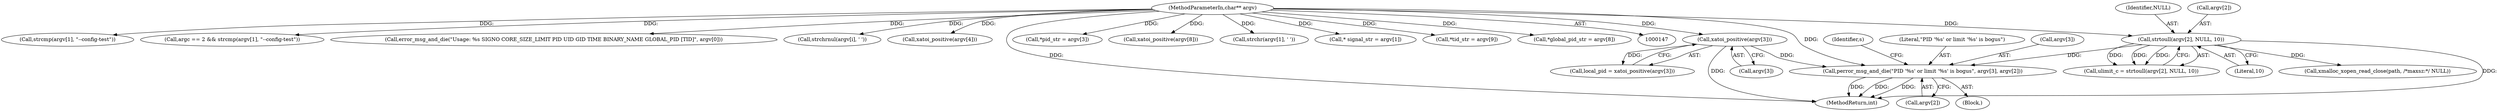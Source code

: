 digraph "0_abrt_3c1b60cfa62d39e5fff5a53a5bc53dae189e740e@array" {
"1000405" [label="(Call,perror_msg_and_die(\"PID '%s' or limit '%s' is bogus\", argv[3], argv[2]))"];
"1000387" [label="(Call,xatoi_positive(argv[3]))"];
"1000149" [label="(MethodParameterIn,char** argv)"];
"1000354" [label="(Call,strtoull(argv[2], NULL, 10))"];
"1000149" [label="(MethodParameterIn,char** argv)"];
"1000354" [label="(Call,strtoull(argv[2], NULL, 10))"];
"1000416" [label="(Identifier,s)"];
"1000291" [label="(Call,strcmp(argv[1], \"--config-test\"))"];
"1000287" [label="(Call,argc == 2 && strcmp(argv[1], \"--config-test\"))"];
"1000305" [label="(Call,error_msg_and_die(\"Usage: %s SIGNO CORE_SIZE_LIMIT PID UID GID TIME BINARY_NAME GLOBAL_PID [TID]\", argv[0]))"];
"1000330" [label="(Call,strchrnul(argv[i], ' '))"];
"1000387" [label="(Call,xatoi_positive(argv[3]))"];
"1000394" [label="(Call,xatoi_positive(argv[4]))"];
"1000406" [label="(Literal,\"PID '%s' or limit '%s' is bogus\")"];
"1000385" [label="(Call,local_pid = xatoi_positive(argv[3]))"];
"1000405" [label="(Call,perror_msg_and_die(\"PID '%s' or limit '%s' is bogus\", argv[3], argv[2]))"];
"1000494" [label="(Call,xmalloc_xopen_read_close(path, /*maxsz:*/ NULL))"];
"1000404" [label="(Block,)"];
"1001447" [label="(MethodReturn,int)"];
"1000379" [label="(Call,*pid_str = argv[3])"];
"1000437" [label="(Call,xatoi_positive(argv[8]))"];
"1000311" [label="(Call,strchr(argv[1], ' '))"];
"1000341" [label="(Call,* signal_str = argv[1])"];
"1000407" [label="(Call,argv[3])"];
"1000447" [label="(Call,*tid_str = argv[9])"];
"1000352" [label="(Call,ulimit_c = strtoull(argv[2], NULL, 10))"];
"1000429" [label="(Call,*global_pid_str = argv[8])"];
"1000358" [label="(Identifier,NULL)"];
"1000355" [label="(Call,argv[2])"];
"1000410" [label="(Call,argv[2])"];
"1000388" [label="(Call,argv[3])"];
"1000359" [label="(Literal,10)"];
"1000405" -> "1000404"  [label="AST: "];
"1000405" -> "1000410"  [label="CFG: "];
"1000406" -> "1000405"  [label="AST: "];
"1000407" -> "1000405"  [label="AST: "];
"1000410" -> "1000405"  [label="AST: "];
"1000416" -> "1000405"  [label="CFG: "];
"1000405" -> "1001447"  [label="DDG: "];
"1000405" -> "1001447"  [label="DDG: "];
"1000405" -> "1001447"  [label="DDG: "];
"1000387" -> "1000405"  [label="DDG: "];
"1000149" -> "1000405"  [label="DDG: "];
"1000354" -> "1000405"  [label="DDG: "];
"1000387" -> "1000385"  [label="AST: "];
"1000387" -> "1000388"  [label="CFG: "];
"1000388" -> "1000387"  [label="AST: "];
"1000385" -> "1000387"  [label="CFG: "];
"1000387" -> "1001447"  [label="DDG: "];
"1000387" -> "1000385"  [label="DDG: "];
"1000149" -> "1000387"  [label="DDG: "];
"1000149" -> "1000147"  [label="AST: "];
"1000149" -> "1001447"  [label="DDG: "];
"1000149" -> "1000287"  [label="DDG: "];
"1000149" -> "1000291"  [label="DDG: "];
"1000149" -> "1000305"  [label="DDG: "];
"1000149" -> "1000311"  [label="DDG: "];
"1000149" -> "1000330"  [label="DDG: "];
"1000149" -> "1000341"  [label="DDG: "];
"1000149" -> "1000354"  [label="DDG: "];
"1000149" -> "1000379"  [label="DDG: "];
"1000149" -> "1000394"  [label="DDG: "];
"1000149" -> "1000429"  [label="DDG: "];
"1000149" -> "1000437"  [label="DDG: "];
"1000149" -> "1000447"  [label="DDG: "];
"1000354" -> "1000352"  [label="AST: "];
"1000354" -> "1000359"  [label="CFG: "];
"1000355" -> "1000354"  [label="AST: "];
"1000358" -> "1000354"  [label="AST: "];
"1000359" -> "1000354"  [label="AST: "];
"1000352" -> "1000354"  [label="CFG: "];
"1000354" -> "1001447"  [label="DDG: "];
"1000354" -> "1000352"  [label="DDG: "];
"1000354" -> "1000352"  [label="DDG: "];
"1000354" -> "1000352"  [label="DDG: "];
"1000354" -> "1000494"  [label="DDG: "];
}
